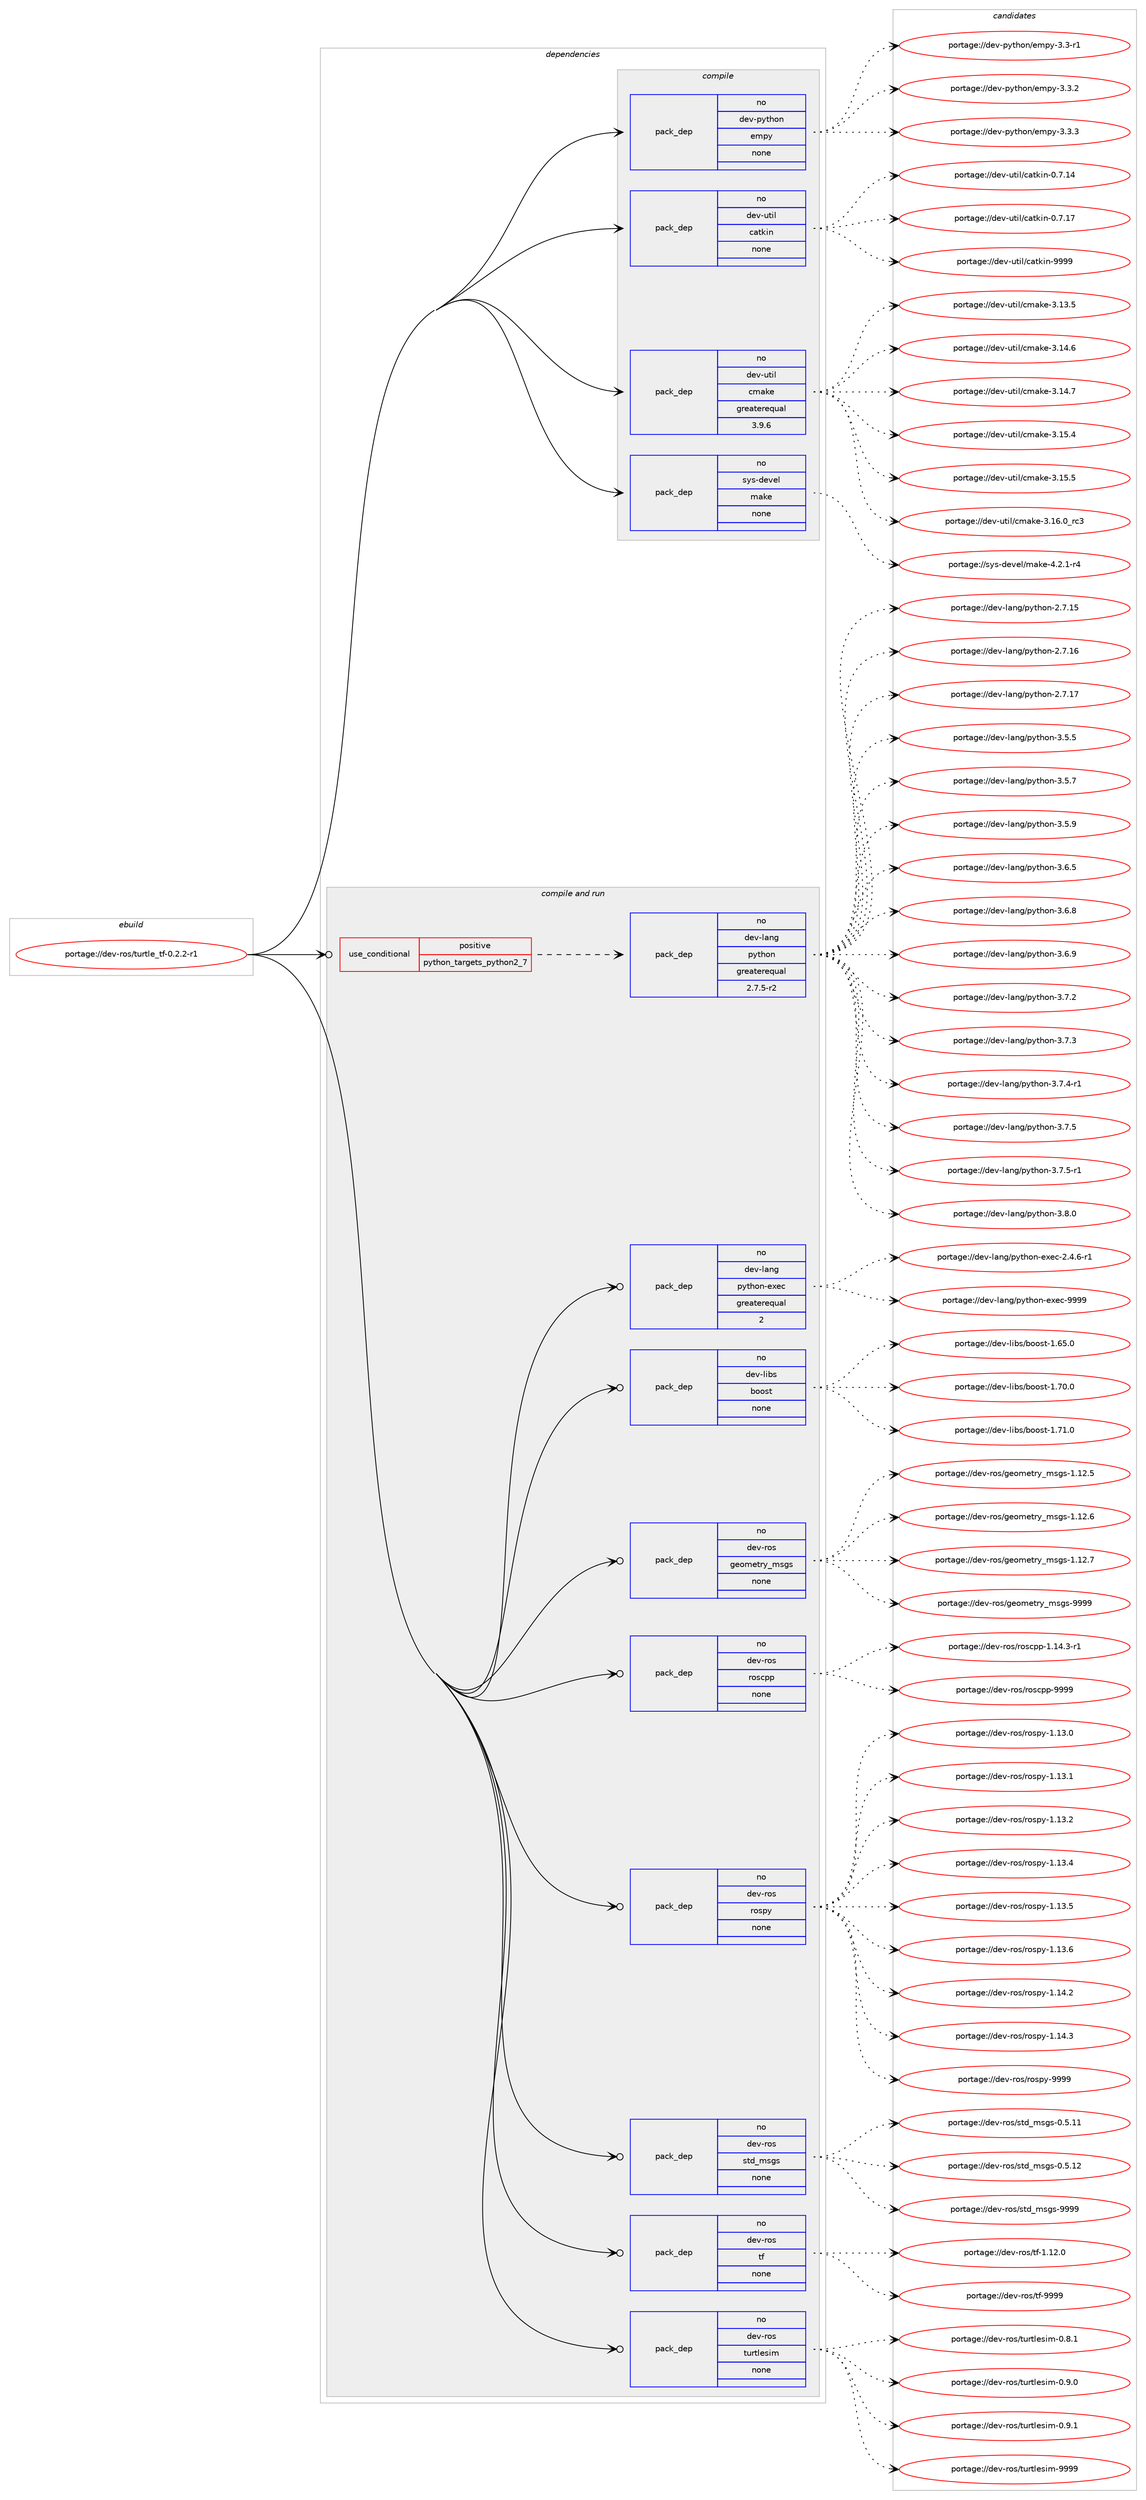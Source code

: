 digraph prolog {

# *************
# Graph options
# *************

newrank=true;
concentrate=true;
compound=true;
graph [rankdir=LR,fontname=Helvetica,fontsize=10,ranksep=1.5];#, ranksep=2.5, nodesep=0.2];
edge  [arrowhead=vee];
node  [fontname=Helvetica,fontsize=10];

# **********
# The ebuild
# **********

subgraph cluster_leftcol {
color=gray;
rank=same;
label=<<i>ebuild</i>>;
id [label="portage://dev-ros/turtle_tf-0.2.2-r1", color=red, width=4, href="../dev-ros/turtle_tf-0.2.2-r1.svg"];
}

# ****************
# The dependencies
# ****************

subgraph cluster_midcol {
color=gray;
label=<<i>dependencies</i>>;
subgraph cluster_compile {
fillcolor="#eeeeee";
style=filled;
label=<<i>compile</i>>;
subgraph pack158192 {
dependency207397 [label=<<TABLE BORDER="0" CELLBORDER="1" CELLSPACING="0" CELLPADDING="4" WIDTH="220"><TR><TD ROWSPAN="6" CELLPADDING="30">pack_dep</TD></TR><TR><TD WIDTH="110">no</TD></TR><TR><TD>dev-python</TD></TR><TR><TD>empy</TD></TR><TR><TD>none</TD></TR><TR><TD></TD></TR></TABLE>>, shape=none, color=blue];
}
id:e -> dependency207397:w [weight=20,style="solid",arrowhead="vee"];
subgraph pack158193 {
dependency207398 [label=<<TABLE BORDER="0" CELLBORDER="1" CELLSPACING="0" CELLPADDING="4" WIDTH="220"><TR><TD ROWSPAN="6" CELLPADDING="30">pack_dep</TD></TR><TR><TD WIDTH="110">no</TD></TR><TR><TD>dev-util</TD></TR><TR><TD>catkin</TD></TR><TR><TD>none</TD></TR><TR><TD></TD></TR></TABLE>>, shape=none, color=blue];
}
id:e -> dependency207398:w [weight=20,style="solid",arrowhead="vee"];
subgraph pack158194 {
dependency207399 [label=<<TABLE BORDER="0" CELLBORDER="1" CELLSPACING="0" CELLPADDING="4" WIDTH="220"><TR><TD ROWSPAN="6" CELLPADDING="30">pack_dep</TD></TR><TR><TD WIDTH="110">no</TD></TR><TR><TD>dev-util</TD></TR><TR><TD>cmake</TD></TR><TR><TD>greaterequal</TD></TR><TR><TD>3.9.6</TD></TR></TABLE>>, shape=none, color=blue];
}
id:e -> dependency207399:w [weight=20,style="solid",arrowhead="vee"];
subgraph pack158195 {
dependency207400 [label=<<TABLE BORDER="0" CELLBORDER="1" CELLSPACING="0" CELLPADDING="4" WIDTH="220"><TR><TD ROWSPAN="6" CELLPADDING="30">pack_dep</TD></TR><TR><TD WIDTH="110">no</TD></TR><TR><TD>sys-devel</TD></TR><TR><TD>make</TD></TR><TR><TD>none</TD></TR><TR><TD></TD></TR></TABLE>>, shape=none, color=blue];
}
id:e -> dependency207400:w [weight=20,style="solid",arrowhead="vee"];
}
subgraph cluster_compileandrun {
fillcolor="#eeeeee";
style=filled;
label=<<i>compile and run</i>>;
subgraph cond45779 {
dependency207401 [label=<<TABLE BORDER="0" CELLBORDER="1" CELLSPACING="0" CELLPADDING="4"><TR><TD ROWSPAN="3" CELLPADDING="10">use_conditional</TD></TR><TR><TD>positive</TD></TR><TR><TD>python_targets_python2_7</TD></TR></TABLE>>, shape=none, color=red];
subgraph pack158196 {
dependency207402 [label=<<TABLE BORDER="0" CELLBORDER="1" CELLSPACING="0" CELLPADDING="4" WIDTH="220"><TR><TD ROWSPAN="6" CELLPADDING="30">pack_dep</TD></TR><TR><TD WIDTH="110">no</TD></TR><TR><TD>dev-lang</TD></TR><TR><TD>python</TD></TR><TR><TD>greaterequal</TD></TR><TR><TD>2.7.5-r2</TD></TR></TABLE>>, shape=none, color=blue];
}
dependency207401:e -> dependency207402:w [weight=20,style="dashed",arrowhead="vee"];
}
id:e -> dependency207401:w [weight=20,style="solid",arrowhead="odotvee"];
subgraph pack158197 {
dependency207403 [label=<<TABLE BORDER="0" CELLBORDER="1" CELLSPACING="0" CELLPADDING="4" WIDTH="220"><TR><TD ROWSPAN="6" CELLPADDING="30">pack_dep</TD></TR><TR><TD WIDTH="110">no</TD></TR><TR><TD>dev-lang</TD></TR><TR><TD>python-exec</TD></TR><TR><TD>greaterequal</TD></TR><TR><TD>2</TD></TR></TABLE>>, shape=none, color=blue];
}
id:e -> dependency207403:w [weight=20,style="solid",arrowhead="odotvee"];
subgraph pack158198 {
dependency207404 [label=<<TABLE BORDER="0" CELLBORDER="1" CELLSPACING="0" CELLPADDING="4" WIDTH="220"><TR><TD ROWSPAN="6" CELLPADDING="30">pack_dep</TD></TR><TR><TD WIDTH="110">no</TD></TR><TR><TD>dev-libs</TD></TR><TR><TD>boost</TD></TR><TR><TD>none</TD></TR><TR><TD></TD></TR></TABLE>>, shape=none, color=blue];
}
id:e -> dependency207404:w [weight=20,style="solid",arrowhead="odotvee"];
subgraph pack158199 {
dependency207405 [label=<<TABLE BORDER="0" CELLBORDER="1" CELLSPACING="0" CELLPADDING="4" WIDTH="220"><TR><TD ROWSPAN="6" CELLPADDING="30">pack_dep</TD></TR><TR><TD WIDTH="110">no</TD></TR><TR><TD>dev-ros</TD></TR><TR><TD>geometry_msgs</TD></TR><TR><TD>none</TD></TR><TR><TD></TD></TR></TABLE>>, shape=none, color=blue];
}
id:e -> dependency207405:w [weight=20,style="solid",arrowhead="odotvee"];
subgraph pack158200 {
dependency207406 [label=<<TABLE BORDER="0" CELLBORDER="1" CELLSPACING="0" CELLPADDING="4" WIDTH="220"><TR><TD ROWSPAN="6" CELLPADDING="30">pack_dep</TD></TR><TR><TD WIDTH="110">no</TD></TR><TR><TD>dev-ros</TD></TR><TR><TD>roscpp</TD></TR><TR><TD>none</TD></TR><TR><TD></TD></TR></TABLE>>, shape=none, color=blue];
}
id:e -> dependency207406:w [weight=20,style="solid",arrowhead="odotvee"];
subgraph pack158201 {
dependency207407 [label=<<TABLE BORDER="0" CELLBORDER="1" CELLSPACING="0" CELLPADDING="4" WIDTH="220"><TR><TD ROWSPAN="6" CELLPADDING="30">pack_dep</TD></TR><TR><TD WIDTH="110">no</TD></TR><TR><TD>dev-ros</TD></TR><TR><TD>rospy</TD></TR><TR><TD>none</TD></TR><TR><TD></TD></TR></TABLE>>, shape=none, color=blue];
}
id:e -> dependency207407:w [weight=20,style="solid",arrowhead="odotvee"];
subgraph pack158202 {
dependency207408 [label=<<TABLE BORDER="0" CELLBORDER="1" CELLSPACING="0" CELLPADDING="4" WIDTH="220"><TR><TD ROWSPAN="6" CELLPADDING="30">pack_dep</TD></TR><TR><TD WIDTH="110">no</TD></TR><TR><TD>dev-ros</TD></TR><TR><TD>std_msgs</TD></TR><TR><TD>none</TD></TR><TR><TD></TD></TR></TABLE>>, shape=none, color=blue];
}
id:e -> dependency207408:w [weight=20,style="solid",arrowhead="odotvee"];
subgraph pack158203 {
dependency207409 [label=<<TABLE BORDER="0" CELLBORDER="1" CELLSPACING="0" CELLPADDING="4" WIDTH="220"><TR><TD ROWSPAN="6" CELLPADDING="30">pack_dep</TD></TR><TR><TD WIDTH="110">no</TD></TR><TR><TD>dev-ros</TD></TR><TR><TD>tf</TD></TR><TR><TD>none</TD></TR><TR><TD></TD></TR></TABLE>>, shape=none, color=blue];
}
id:e -> dependency207409:w [weight=20,style="solid",arrowhead="odotvee"];
subgraph pack158204 {
dependency207410 [label=<<TABLE BORDER="0" CELLBORDER="1" CELLSPACING="0" CELLPADDING="4" WIDTH="220"><TR><TD ROWSPAN="6" CELLPADDING="30">pack_dep</TD></TR><TR><TD WIDTH="110">no</TD></TR><TR><TD>dev-ros</TD></TR><TR><TD>turtlesim</TD></TR><TR><TD>none</TD></TR><TR><TD></TD></TR></TABLE>>, shape=none, color=blue];
}
id:e -> dependency207410:w [weight=20,style="solid",arrowhead="odotvee"];
}
subgraph cluster_run {
fillcolor="#eeeeee";
style=filled;
label=<<i>run</i>>;
}
}

# **************
# The candidates
# **************

subgraph cluster_choices {
rank=same;
color=gray;
label=<<i>candidates</i>>;

subgraph choice158192 {
color=black;
nodesep=1;
choiceportage1001011184511212111610411111047101109112121455146514511449 [label="portage://dev-python/empy-3.3-r1", color=red, width=4,href="../dev-python/empy-3.3-r1.svg"];
choiceportage1001011184511212111610411111047101109112121455146514650 [label="portage://dev-python/empy-3.3.2", color=red, width=4,href="../dev-python/empy-3.3.2.svg"];
choiceportage1001011184511212111610411111047101109112121455146514651 [label="portage://dev-python/empy-3.3.3", color=red, width=4,href="../dev-python/empy-3.3.3.svg"];
dependency207397:e -> choiceportage1001011184511212111610411111047101109112121455146514511449:w [style=dotted,weight="100"];
dependency207397:e -> choiceportage1001011184511212111610411111047101109112121455146514650:w [style=dotted,weight="100"];
dependency207397:e -> choiceportage1001011184511212111610411111047101109112121455146514651:w [style=dotted,weight="100"];
}
subgraph choice158193 {
color=black;
nodesep=1;
choiceportage1001011184511711610510847999711610710511045484655464952 [label="portage://dev-util/catkin-0.7.14", color=red, width=4,href="../dev-util/catkin-0.7.14.svg"];
choiceportage1001011184511711610510847999711610710511045484655464955 [label="portage://dev-util/catkin-0.7.17", color=red, width=4,href="../dev-util/catkin-0.7.17.svg"];
choiceportage100101118451171161051084799971161071051104557575757 [label="portage://dev-util/catkin-9999", color=red, width=4,href="../dev-util/catkin-9999.svg"];
dependency207398:e -> choiceportage1001011184511711610510847999711610710511045484655464952:w [style=dotted,weight="100"];
dependency207398:e -> choiceportage1001011184511711610510847999711610710511045484655464955:w [style=dotted,weight="100"];
dependency207398:e -> choiceportage100101118451171161051084799971161071051104557575757:w [style=dotted,weight="100"];
}
subgraph choice158194 {
color=black;
nodesep=1;
choiceportage1001011184511711610510847991099710710145514649514653 [label="portage://dev-util/cmake-3.13.5", color=red, width=4,href="../dev-util/cmake-3.13.5.svg"];
choiceportage1001011184511711610510847991099710710145514649524654 [label="portage://dev-util/cmake-3.14.6", color=red, width=4,href="../dev-util/cmake-3.14.6.svg"];
choiceportage1001011184511711610510847991099710710145514649524655 [label="portage://dev-util/cmake-3.14.7", color=red, width=4,href="../dev-util/cmake-3.14.7.svg"];
choiceportage1001011184511711610510847991099710710145514649534652 [label="portage://dev-util/cmake-3.15.4", color=red, width=4,href="../dev-util/cmake-3.15.4.svg"];
choiceportage1001011184511711610510847991099710710145514649534653 [label="portage://dev-util/cmake-3.15.5", color=red, width=4,href="../dev-util/cmake-3.15.5.svg"];
choiceportage1001011184511711610510847991099710710145514649544648951149951 [label="portage://dev-util/cmake-3.16.0_rc3", color=red, width=4,href="../dev-util/cmake-3.16.0_rc3.svg"];
dependency207399:e -> choiceportage1001011184511711610510847991099710710145514649514653:w [style=dotted,weight="100"];
dependency207399:e -> choiceportage1001011184511711610510847991099710710145514649524654:w [style=dotted,weight="100"];
dependency207399:e -> choiceportage1001011184511711610510847991099710710145514649524655:w [style=dotted,weight="100"];
dependency207399:e -> choiceportage1001011184511711610510847991099710710145514649534652:w [style=dotted,weight="100"];
dependency207399:e -> choiceportage1001011184511711610510847991099710710145514649534653:w [style=dotted,weight="100"];
dependency207399:e -> choiceportage1001011184511711610510847991099710710145514649544648951149951:w [style=dotted,weight="100"];
}
subgraph choice158195 {
color=black;
nodesep=1;
choiceportage1151211154510010111810110847109971071014552465046494511452 [label="portage://sys-devel/make-4.2.1-r4", color=red, width=4,href="../sys-devel/make-4.2.1-r4.svg"];
dependency207400:e -> choiceportage1151211154510010111810110847109971071014552465046494511452:w [style=dotted,weight="100"];
}
subgraph choice158196 {
color=black;
nodesep=1;
choiceportage10010111845108971101034711212111610411111045504655464953 [label="portage://dev-lang/python-2.7.15", color=red, width=4,href="../dev-lang/python-2.7.15.svg"];
choiceportage10010111845108971101034711212111610411111045504655464954 [label="portage://dev-lang/python-2.7.16", color=red, width=4,href="../dev-lang/python-2.7.16.svg"];
choiceportage10010111845108971101034711212111610411111045504655464955 [label="portage://dev-lang/python-2.7.17", color=red, width=4,href="../dev-lang/python-2.7.17.svg"];
choiceportage100101118451089711010347112121116104111110455146534653 [label="portage://dev-lang/python-3.5.5", color=red, width=4,href="../dev-lang/python-3.5.5.svg"];
choiceportage100101118451089711010347112121116104111110455146534655 [label="portage://dev-lang/python-3.5.7", color=red, width=4,href="../dev-lang/python-3.5.7.svg"];
choiceportage100101118451089711010347112121116104111110455146534657 [label="portage://dev-lang/python-3.5.9", color=red, width=4,href="../dev-lang/python-3.5.9.svg"];
choiceportage100101118451089711010347112121116104111110455146544653 [label="portage://dev-lang/python-3.6.5", color=red, width=4,href="../dev-lang/python-3.6.5.svg"];
choiceportage100101118451089711010347112121116104111110455146544656 [label="portage://dev-lang/python-3.6.8", color=red, width=4,href="../dev-lang/python-3.6.8.svg"];
choiceportage100101118451089711010347112121116104111110455146544657 [label="portage://dev-lang/python-3.6.9", color=red, width=4,href="../dev-lang/python-3.6.9.svg"];
choiceportage100101118451089711010347112121116104111110455146554650 [label="portage://dev-lang/python-3.7.2", color=red, width=4,href="../dev-lang/python-3.7.2.svg"];
choiceportage100101118451089711010347112121116104111110455146554651 [label="portage://dev-lang/python-3.7.3", color=red, width=4,href="../dev-lang/python-3.7.3.svg"];
choiceportage1001011184510897110103471121211161041111104551465546524511449 [label="portage://dev-lang/python-3.7.4-r1", color=red, width=4,href="../dev-lang/python-3.7.4-r1.svg"];
choiceportage100101118451089711010347112121116104111110455146554653 [label="portage://dev-lang/python-3.7.5", color=red, width=4,href="../dev-lang/python-3.7.5.svg"];
choiceportage1001011184510897110103471121211161041111104551465546534511449 [label="portage://dev-lang/python-3.7.5-r1", color=red, width=4,href="../dev-lang/python-3.7.5-r1.svg"];
choiceportage100101118451089711010347112121116104111110455146564648 [label="portage://dev-lang/python-3.8.0", color=red, width=4,href="../dev-lang/python-3.8.0.svg"];
dependency207402:e -> choiceportage10010111845108971101034711212111610411111045504655464953:w [style=dotted,weight="100"];
dependency207402:e -> choiceportage10010111845108971101034711212111610411111045504655464954:w [style=dotted,weight="100"];
dependency207402:e -> choiceportage10010111845108971101034711212111610411111045504655464955:w [style=dotted,weight="100"];
dependency207402:e -> choiceportage100101118451089711010347112121116104111110455146534653:w [style=dotted,weight="100"];
dependency207402:e -> choiceportage100101118451089711010347112121116104111110455146534655:w [style=dotted,weight="100"];
dependency207402:e -> choiceportage100101118451089711010347112121116104111110455146534657:w [style=dotted,weight="100"];
dependency207402:e -> choiceportage100101118451089711010347112121116104111110455146544653:w [style=dotted,weight="100"];
dependency207402:e -> choiceportage100101118451089711010347112121116104111110455146544656:w [style=dotted,weight="100"];
dependency207402:e -> choiceportage100101118451089711010347112121116104111110455146544657:w [style=dotted,weight="100"];
dependency207402:e -> choiceportage100101118451089711010347112121116104111110455146554650:w [style=dotted,weight="100"];
dependency207402:e -> choiceportage100101118451089711010347112121116104111110455146554651:w [style=dotted,weight="100"];
dependency207402:e -> choiceportage1001011184510897110103471121211161041111104551465546524511449:w [style=dotted,weight="100"];
dependency207402:e -> choiceportage100101118451089711010347112121116104111110455146554653:w [style=dotted,weight="100"];
dependency207402:e -> choiceportage1001011184510897110103471121211161041111104551465546534511449:w [style=dotted,weight="100"];
dependency207402:e -> choiceportage100101118451089711010347112121116104111110455146564648:w [style=dotted,weight="100"];
}
subgraph choice158197 {
color=black;
nodesep=1;
choiceportage10010111845108971101034711212111610411111045101120101994550465246544511449 [label="portage://dev-lang/python-exec-2.4.6-r1", color=red, width=4,href="../dev-lang/python-exec-2.4.6-r1.svg"];
choiceportage10010111845108971101034711212111610411111045101120101994557575757 [label="portage://dev-lang/python-exec-9999", color=red, width=4,href="../dev-lang/python-exec-9999.svg"];
dependency207403:e -> choiceportage10010111845108971101034711212111610411111045101120101994550465246544511449:w [style=dotted,weight="100"];
dependency207403:e -> choiceportage10010111845108971101034711212111610411111045101120101994557575757:w [style=dotted,weight="100"];
}
subgraph choice158198 {
color=black;
nodesep=1;
choiceportage1001011184510810598115479811111111511645494654534648 [label="portage://dev-libs/boost-1.65.0", color=red, width=4,href="../dev-libs/boost-1.65.0.svg"];
choiceportage1001011184510810598115479811111111511645494655484648 [label="portage://dev-libs/boost-1.70.0", color=red, width=4,href="../dev-libs/boost-1.70.0.svg"];
choiceportage1001011184510810598115479811111111511645494655494648 [label="portage://dev-libs/boost-1.71.0", color=red, width=4,href="../dev-libs/boost-1.71.0.svg"];
dependency207404:e -> choiceportage1001011184510810598115479811111111511645494654534648:w [style=dotted,weight="100"];
dependency207404:e -> choiceportage1001011184510810598115479811111111511645494655484648:w [style=dotted,weight="100"];
dependency207404:e -> choiceportage1001011184510810598115479811111111511645494655494648:w [style=dotted,weight="100"];
}
subgraph choice158199 {
color=black;
nodesep=1;
choiceportage10010111845114111115471031011111091011161141219510911510311545494649504653 [label="portage://dev-ros/geometry_msgs-1.12.5", color=red, width=4,href="../dev-ros/geometry_msgs-1.12.5.svg"];
choiceportage10010111845114111115471031011111091011161141219510911510311545494649504654 [label="portage://dev-ros/geometry_msgs-1.12.6", color=red, width=4,href="../dev-ros/geometry_msgs-1.12.6.svg"];
choiceportage10010111845114111115471031011111091011161141219510911510311545494649504655 [label="portage://dev-ros/geometry_msgs-1.12.7", color=red, width=4,href="../dev-ros/geometry_msgs-1.12.7.svg"];
choiceportage1001011184511411111547103101111109101116114121951091151031154557575757 [label="portage://dev-ros/geometry_msgs-9999", color=red, width=4,href="../dev-ros/geometry_msgs-9999.svg"];
dependency207405:e -> choiceportage10010111845114111115471031011111091011161141219510911510311545494649504653:w [style=dotted,weight="100"];
dependency207405:e -> choiceportage10010111845114111115471031011111091011161141219510911510311545494649504654:w [style=dotted,weight="100"];
dependency207405:e -> choiceportage10010111845114111115471031011111091011161141219510911510311545494649504655:w [style=dotted,weight="100"];
dependency207405:e -> choiceportage1001011184511411111547103101111109101116114121951091151031154557575757:w [style=dotted,weight="100"];
}
subgraph choice158200 {
color=black;
nodesep=1;
choiceportage100101118451141111154711411111599112112454946495246514511449 [label="portage://dev-ros/roscpp-1.14.3-r1", color=red, width=4,href="../dev-ros/roscpp-1.14.3-r1.svg"];
choiceportage1001011184511411111547114111115991121124557575757 [label="portage://dev-ros/roscpp-9999", color=red, width=4,href="../dev-ros/roscpp-9999.svg"];
dependency207406:e -> choiceportage100101118451141111154711411111599112112454946495246514511449:w [style=dotted,weight="100"];
dependency207406:e -> choiceportage1001011184511411111547114111115991121124557575757:w [style=dotted,weight="100"];
}
subgraph choice158201 {
color=black;
nodesep=1;
choiceportage100101118451141111154711411111511212145494649514648 [label="portage://dev-ros/rospy-1.13.0", color=red, width=4,href="../dev-ros/rospy-1.13.0.svg"];
choiceportage100101118451141111154711411111511212145494649514649 [label="portage://dev-ros/rospy-1.13.1", color=red, width=4,href="../dev-ros/rospy-1.13.1.svg"];
choiceportage100101118451141111154711411111511212145494649514650 [label="portage://dev-ros/rospy-1.13.2", color=red, width=4,href="../dev-ros/rospy-1.13.2.svg"];
choiceportage100101118451141111154711411111511212145494649514652 [label="portage://dev-ros/rospy-1.13.4", color=red, width=4,href="../dev-ros/rospy-1.13.4.svg"];
choiceportage100101118451141111154711411111511212145494649514653 [label="portage://dev-ros/rospy-1.13.5", color=red, width=4,href="../dev-ros/rospy-1.13.5.svg"];
choiceportage100101118451141111154711411111511212145494649514654 [label="portage://dev-ros/rospy-1.13.6", color=red, width=4,href="../dev-ros/rospy-1.13.6.svg"];
choiceportage100101118451141111154711411111511212145494649524650 [label="portage://dev-ros/rospy-1.14.2", color=red, width=4,href="../dev-ros/rospy-1.14.2.svg"];
choiceportage100101118451141111154711411111511212145494649524651 [label="portage://dev-ros/rospy-1.14.3", color=red, width=4,href="../dev-ros/rospy-1.14.3.svg"];
choiceportage10010111845114111115471141111151121214557575757 [label="portage://dev-ros/rospy-9999", color=red, width=4,href="../dev-ros/rospy-9999.svg"];
dependency207407:e -> choiceportage100101118451141111154711411111511212145494649514648:w [style=dotted,weight="100"];
dependency207407:e -> choiceportage100101118451141111154711411111511212145494649514649:w [style=dotted,weight="100"];
dependency207407:e -> choiceportage100101118451141111154711411111511212145494649514650:w [style=dotted,weight="100"];
dependency207407:e -> choiceportage100101118451141111154711411111511212145494649514652:w [style=dotted,weight="100"];
dependency207407:e -> choiceportage100101118451141111154711411111511212145494649514653:w [style=dotted,weight="100"];
dependency207407:e -> choiceportage100101118451141111154711411111511212145494649514654:w [style=dotted,weight="100"];
dependency207407:e -> choiceportage100101118451141111154711411111511212145494649524650:w [style=dotted,weight="100"];
dependency207407:e -> choiceportage100101118451141111154711411111511212145494649524651:w [style=dotted,weight="100"];
dependency207407:e -> choiceportage10010111845114111115471141111151121214557575757:w [style=dotted,weight="100"];
}
subgraph choice158202 {
color=black;
nodesep=1;
choiceportage10010111845114111115471151161009510911510311545484653464949 [label="portage://dev-ros/std_msgs-0.5.11", color=red, width=4,href="../dev-ros/std_msgs-0.5.11.svg"];
choiceportage10010111845114111115471151161009510911510311545484653464950 [label="portage://dev-ros/std_msgs-0.5.12", color=red, width=4,href="../dev-ros/std_msgs-0.5.12.svg"];
choiceportage1001011184511411111547115116100951091151031154557575757 [label="portage://dev-ros/std_msgs-9999", color=red, width=4,href="../dev-ros/std_msgs-9999.svg"];
dependency207408:e -> choiceportage10010111845114111115471151161009510911510311545484653464949:w [style=dotted,weight="100"];
dependency207408:e -> choiceportage10010111845114111115471151161009510911510311545484653464950:w [style=dotted,weight="100"];
dependency207408:e -> choiceportage1001011184511411111547115116100951091151031154557575757:w [style=dotted,weight="100"];
}
subgraph choice158203 {
color=black;
nodesep=1;
choiceportage100101118451141111154711610245494649504648 [label="portage://dev-ros/tf-1.12.0", color=red, width=4,href="../dev-ros/tf-1.12.0.svg"];
choiceportage10010111845114111115471161024557575757 [label="portage://dev-ros/tf-9999", color=red, width=4,href="../dev-ros/tf-9999.svg"];
dependency207409:e -> choiceportage100101118451141111154711610245494649504648:w [style=dotted,weight="100"];
dependency207409:e -> choiceportage10010111845114111115471161024557575757:w [style=dotted,weight="100"];
}
subgraph choice158204 {
color=black;
nodesep=1;
choiceportage1001011184511411111547116117114116108101115105109454846564649 [label="portage://dev-ros/turtlesim-0.8.1", color=red, width=4,href="../dev-ros/turtlesim-0.8.1.svg"];
choiceportage1001011184511411111547116117114116108101115105109454846574648 [label="portage://dev-ros/turtlesim-0.9.0", color=red, width=4,href="../dev-ros/turtlesim-0.9.0.svg"];
choiceportage1001011184511411111547116117114116108101115105109454846574649 [label="portage://dev-ros/turtlesim-0.9.1", color=red, width=4,href="../dev-ros/turtlesim-0.9.1.svg"];
choiceportage10010111845114111115471161171141161081011151051094557575757 [label="portage://dev-ros/turtlesim-9999", color=red, width=4,href="../dev-ros/turtlesim-9999.svg"];
dependency207410:e -> choiceportage1001011184511411111547116117114116108101115105109454846564649:w [style=dotted,weight="100"];
dependency207410:e -> choiceportage1001011184511411111547116117114116108101115105109454846574648:w [style=dotted,weight="100"];
dependency207410:e -> choiceportage1001011184511411111547116117114116108101115105109454846574649:w [style=dotted,weight="100"];
dependency207410:e -> choiceportage10010111845114111115471161171141161081011151051094557575757:w [style=dotted,weight="100"];
}
}

}
